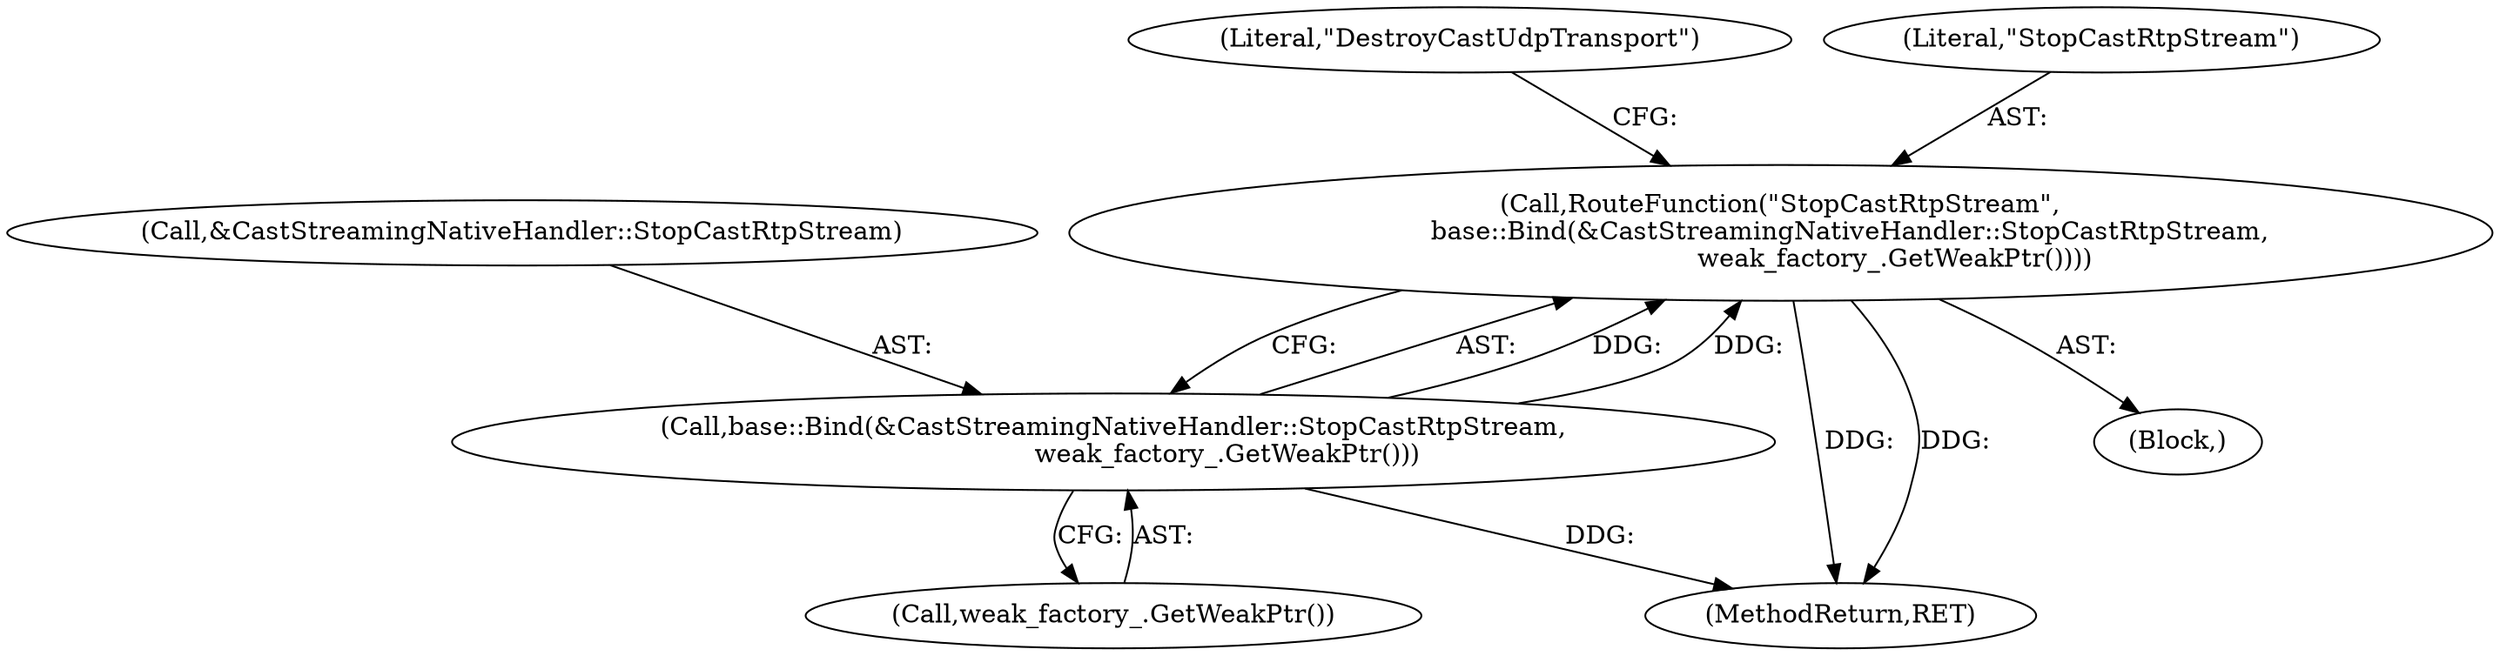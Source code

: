 digraph "1_Chrome_14ff9d0cded8ae8032ef027d1f33c6666a695019_0@del" {
"1000127" [label="(Call,RouteFunction(\"StopCastRtpStream\",\n                 base::Bind(&CastStreamingNativeHandler::StopCastRtpStream,\n                            weak_factory_.GetWeakPtr())))"];
"1000129" [label="(Call,base::Bind(&CastStreamingNativeHandler::StopCastRtpStream,\n                            weak_factory_.GetWeakPtr()))"];
"1000102" [label="(Block,)"];
"1000175" [label="(MethodReturn,RET)"];
"1000127" [label="(Call,RouteFunction(\"StopCastRtpStream\",\n                 base::Bind(&CastStreamingNativeHandler::StopCastRtpStream,\n                            weak_factory_.GetWeakPtr())))"];
"1000132" [label="(Call,weak_factory_.GetWeakPtr())"];
"1000134" [label="(Literal,\"DestroyCastUdpTransport\")"];
"1000128" [label="(Literal,\"StopCastRtpStream\")"];
"1000130" [label="(Call,&CastStreamingNativeHandler::StopCastRtpStream)"];
"1000129" [label="(Call,base::Bind(&CastStreamingNativeHandler::StopCastRtpStream,\n                            weak_factory_.GetWeakPtr()))"];
"1000127" -> "1000102"  [label="AST: "];
"1000127" -> "1000129"  [label="CFG: "];
"1000128" -> "1000127"  [label="AST: "];
"1000129" -> "1000127"  [label="AST: "];
"1000134" -> "1000127"  [label="CFG: "];
"1000127" -> "1000175"  [label="DDG: "];
"1000127" -> "1000175"  [label="DDG: "];
"1000129" -> "1000127"  [label="DDG: "];
"1000129" -> "1000127"  [label="DDG: "];
"1000129" -> "1000132"  [label="CFG: "];
"1000130" -> "1000129"  [label="AST: "];
"1000132" -> "1000129"  [label="AST: "];
"1000129" -> "1000175"  [label="DDG: "];
}
